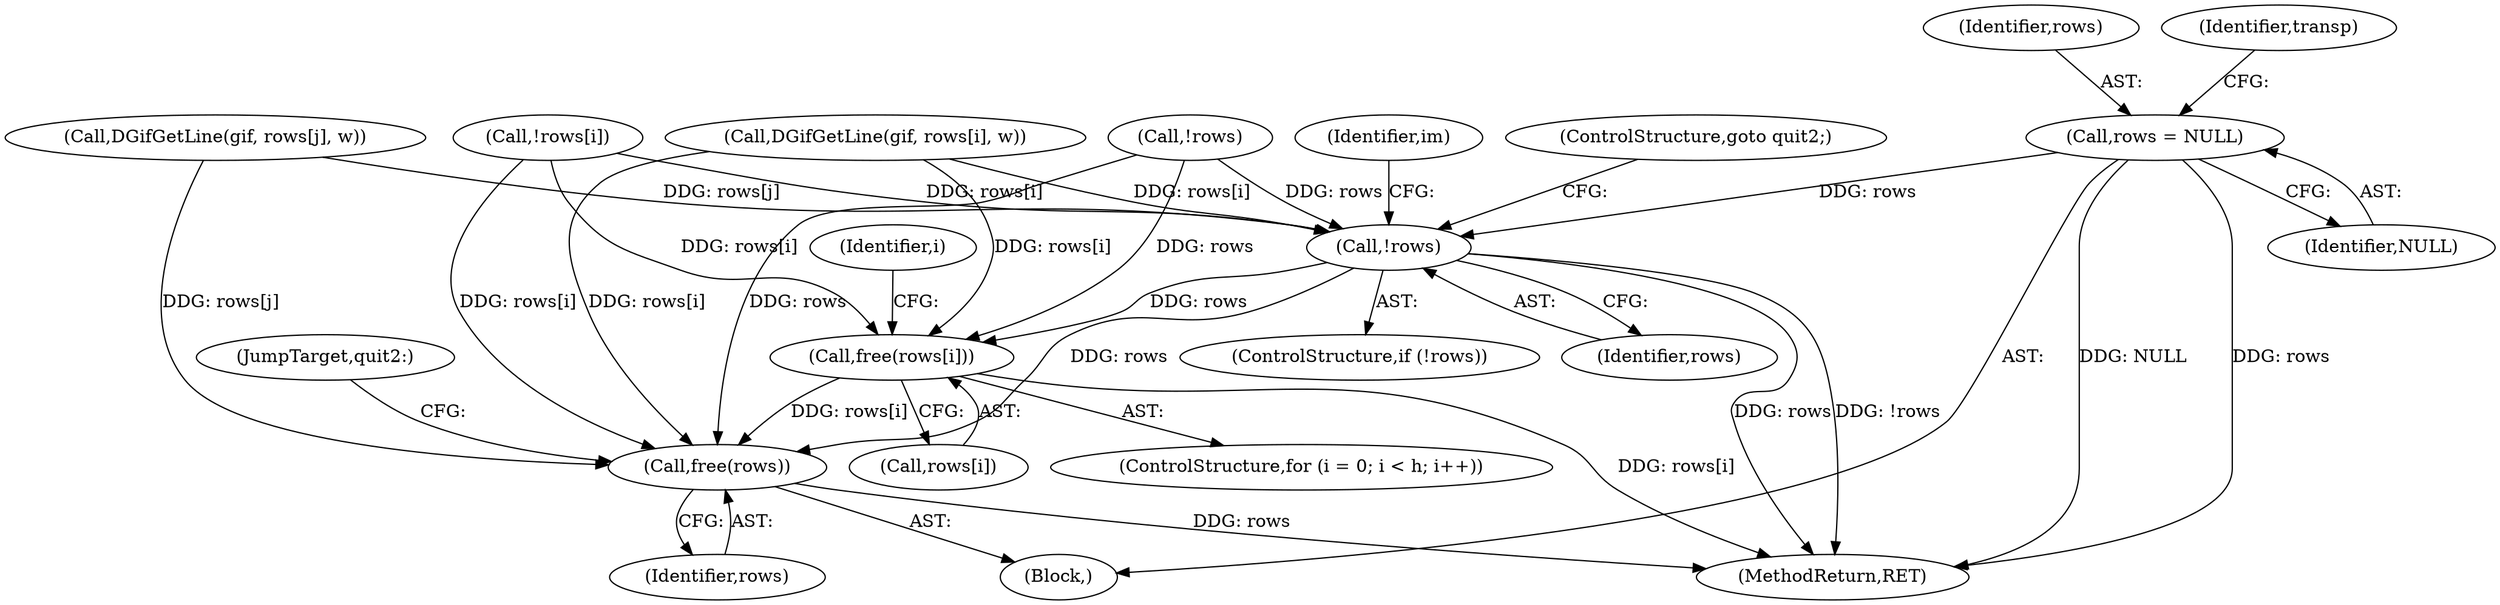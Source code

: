 digraph "0_enlightment_37a96801663b7b4cd3fbe56cc0eb8b6a17e766a8@pointer" {
"1000161" [label="(Call,rows = NULL)"];
"1000417" [label="(Call,!rows)"];
"1000763" [label="(Call,free(rows[i]))"];
"1000767" [label="(Call,free(rows))"];
"1000283" [label="(Call,!rows[i])"];
"1000161" [label="(Call,rows = NULL)"];
"1000338" [label="(Call,DGifGetLine(gif, rows[i], w))"];
"1000769" [label="(JumpTarget,quit2:)"];
"1000420" [label="(ControlStructure,goto quit2;)"];
"1000416" [label="(ControlStructure,if (!rows))"];
"1000768" [label="(Identifier,rows)"];
"1000115" [label="(Block,)"];
"1000261" [label="(Call,!rows)"];
"1000754" [label="(ControlStructure,for (i = 0; i < h; i++))"];
"1000162" [label="(Identifier,rows)"];
"1000417" [label="(Call,!rows)"];
"1000418" [label="(Identifier,rows)"];
"1000762" [label="(Identifier,i)"];
"1000775" [label="(MethodReturn,RET)"];
"1000764" [label="(Call,rows[i])"];
"1000763" [label="(Call,free(rows[i]))"];
"1000163" [label="(Identifier,NULL)"];
"1000767" [label="(Call,free(rows))"];
"1000165" [label="(Identifier,transp)"];
"1000423" [label="(Identifier,im)"];
"1000320" [label="(Call,DGifGetLine(gif, rows[j], w))"];
"1000161" -> "1000115"  [label="AST: "];
"1000161" -> "1000163"  [label="CFG: "];
"1000162" -> "1000161"  [label="AST: "];
"1000163" -> "1000161"  [label="AST: "];
"1000165" -> "1000161"  [label="CFG: "];
"1000161" -> "1000775"  [label="DDG: NULL"];
"1000161" -> "1000775"  [label="DDG: rows"];
"1000161" -> "1000417"  [label="DDG: rows"];
"1000417" -> "1000416"  [label="AST: "];
"1000417" -> "1000418"  [label="CFG: "];
"1000418" -> "1000417"  [label="AST: "];
"1000420" -> "1000417"  [label="CFG: "];
"1000423" -> "1000417"  [label="CFG: "];
"1000417" -> "1000775"  [label="DDG: rows"];
"1000417" -> "1000775"  [label="DDG: !rows"];
"1000283" -> "1000417"  [label="DDG: rows[i]"];
"1000261" -> "1000417"  [label="DDG: rows"];
"1000338" -> "1000417"  [label="DDG: rows[i]"];
"1000320" -> "1000417"  [label="DDG: rows[j]"];
"1000417" -> "1000763"  [label="DDG: rows"];
"1000417" -> "1000767"  [label="DDG: rows"];
"1000763" -> "1000754"  [label="AST: "];
"1000763" -> "1000764"  [label="CFG: "];
"1000764" -> "1000763"  [label="AST: "];
"1000762" -> "1000763"  [label="CFG: "];
"1000763" -> "1000775"  [label="DDG: rows[i]"];
"1000283" -> "1000763"  [label="DDG: rows[i]"];
"1000261" -> "1000763"  [label="DDG: rows"];
"1000338" -> "1000763"  [label="DDG: rows[i]"];
"1000763" -> "1000767"  [label="DDG: rows[i]"];
"1000767" -> "1000115"  [label="AST: "];
"1000767" -> "1000768"  [label="CFG: "];
"1000768" -> "1000767"  [label="AST: "];
"1000769" -> "1000767"  [label="CFG: "];
"1000767" -> "1000775"  [label="DDG: rows"];
"1000283" -> "1000767"  [label="DDG: rows[i]"];
"1000261" -> "1000767"  [label="DDG: rows"];
"1000338" -> "1000767"  [label="DDG: rows[i]"];
"1000320" -> "1000767"  [label="DDG: rows[j]"];
}
